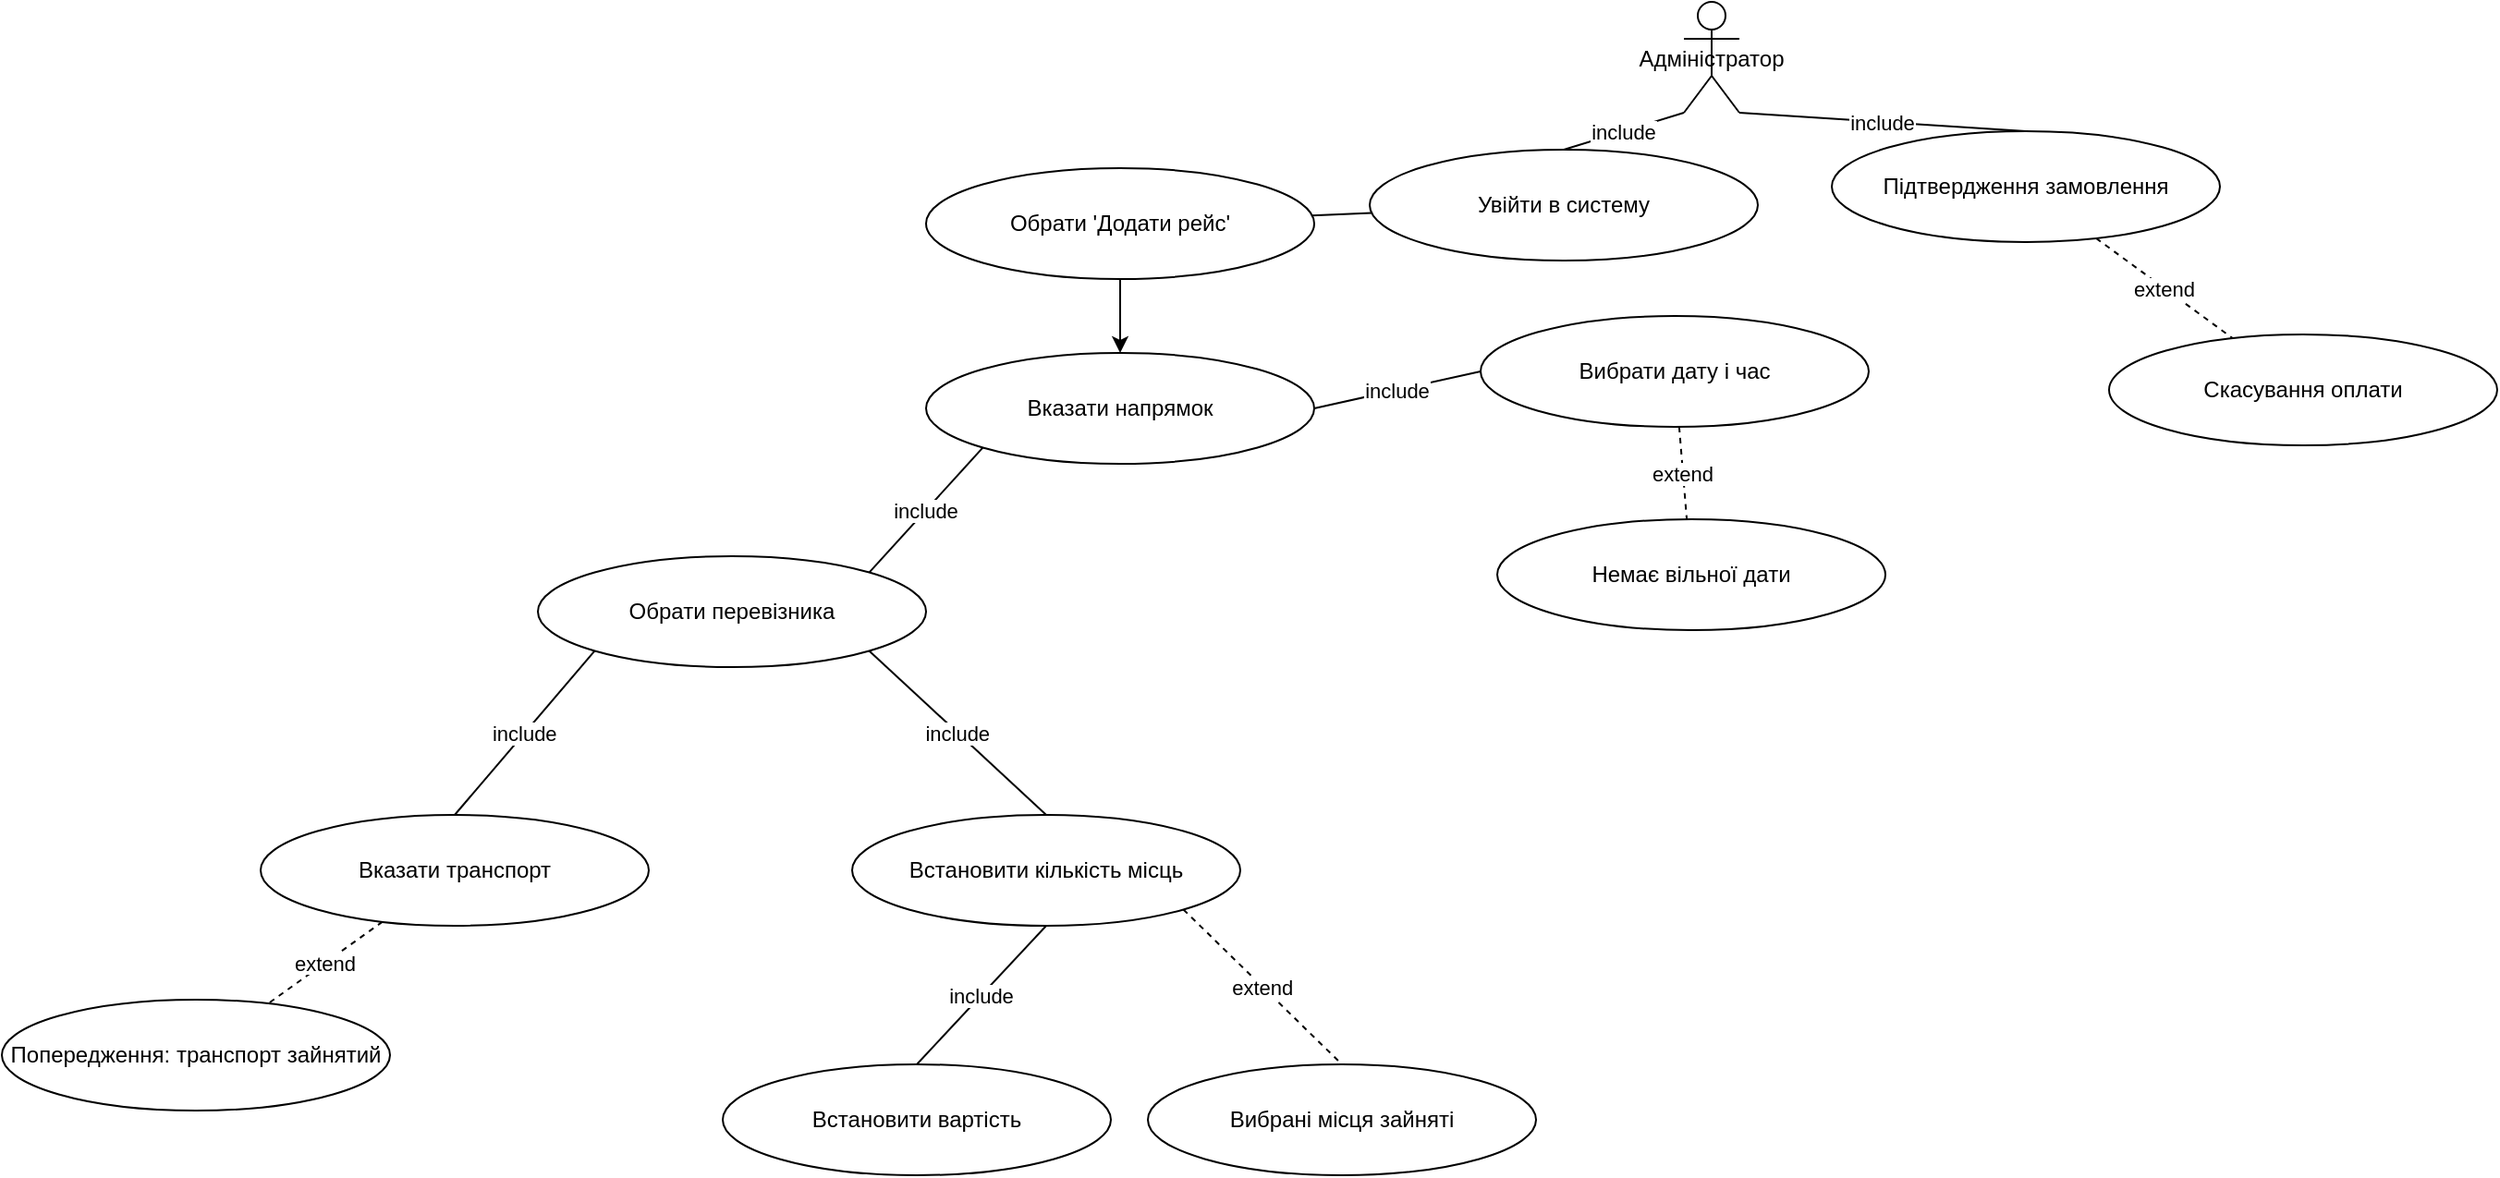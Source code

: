 <mxfile version="27.0.6">
  <diagram id="6knDX0fihLF2hDzw3tOR" name="Страница — 1">
    <mxGraphModel dx="2216" dy="765" grid="1" gridSize="10" guides="1" tooltips="1" connect="1" arrows="1" fold="1" page="1" pageScale="1" pageWidth="827" pageHeight="1169" math="0" shadow="0">
      <root>
        <mxCell id="0" />
        <mxCell id="100" parent="0" />
        <mxCell id="101" value="Адміністратор" style="shape=umlActor;" parent="100" vertex="1">
          <mxGeometry x="410" y="10" width="30" height="60" as="geometry" />
        </mxCell>
        <mxCell id="102" value="Увійти в систему" style="ellipse;whiteSpace=wrap;html=1;" parent="100" vertex="1">
          <mxGeometry x="240" y="90" width="210" height="60" as="geometry" />
        </mxCell>
        <mxCell id="WfiJrjUcjoYuahyxcPDh-130" style="edgeStyle=orthogonalEdgeStyle;rounded=0;orthogonalLoop=1;jettySize=auto;html=1;exitX=0.5;exitY=1;exitDx=0;exitDy=0;entryX=0.5;entryY=0;entryDx=0;entryDy=0;" edge="1" parent="100" source="103" target="104">
          <mxGeometry relative="1" as="geometry" />
        </mxCell>
        <mxCell id="103" value="Обрати &#39;Додати рейс&#39;" style="ellipse;whiteSpace=wrap;html=1;" parent="100" vertex="1">
          <mxGeometry y="100" width="210" height="60" as="geometry" />
        </mxCell>
        <mxCell id="104" value="Вказати напрямок" style="ellipse;whiteSpace=wrap;html=1;" parent="100" vertex="1">
          <mxGeometry y="200" width="210" height="60" as="geometry" />
        </mxCell>
        <mxCell id="105" value="Вибрати дату і час" style="ellipse;whiteSpace=wrap;html=1;" parent="100" vertex="1">
          <mxGeometry x="300" y="180" width="210" height="60" as="geometry" />
        </mxCell>
        <mxCell id="106" value="Обрати перевізника" style="ellipse;whiteSpace=wrap;html=1;" parent="100" vertex="1">
          <mxGeometry x="-210" y="310" width="210" height="60" as="geometry" />
        </mxCell>
        <mxCell id="107" value="Вказати транспорт" style="ellipse;whiteSpace=wrap;html=1;" parent="100" vertex="1">
          <mxGeometry x="-360" y="450" width="210" height="60" as="geometry" />
        </mxCell>
        <mxCell id="108" value="Встановити кількість місць" style="ellipse;whiteSpace=wrap;html=1;" parent="100" vertex="1">
          <mxGeometry x="-40" y="450" width="210" height="60" as="geometry" />
        </mxCell>
        <mxCell id="109" value="Встановити вартість" style="ellipse;whiteSpace=wrap;html=1;" parent="100" vertex="1">
          <mxGeometry x="-110" y="585" width="210" height="60" as="geometry" />
        </mxCell>
        <mxCell id="111" value="Підтвердження замовлення" style="ellipse;whiteSpace=wrap;html=1;" parent="100" vertex="1">
          <mxGeometry x="490" y="80" width="210" height="60" as="geometry" />
        </mxCell>
        <mxCell id="112" value="Немає вільної дати" style="ellipse;whiteSpace=wrap;html=1;" parent="100" vertex="1">
          <mxGeometry x="309" y="290" width="210" height="60" as="geometry" />
        </mxCell>
        <mxCell id="113" value="Попередження: транспорт зайнятий" style="ellipse;whiteSpace=wrap;html=1;" parent="100" vertex="1">
          <mxGeometry x="-500" y="550" width="210" height="60" as="geometry" />
        </mxCell>
        <mxCell id="114" value="Скасування оплати" style="ellipse;whiteSpace=wrap;html=1;" parent="100" vertex="1">
          <mxGeometry x="640" y="190" width="210" height="60" as="geometry" />
        </mxCell>
        <mxCell id="116" value="" style="endArrow=none;dashed=0;" parent="100" source="102" target="103" edge="1">
          <mxGeometry as="geometry" />
        </mxCell>
        <mxCell id="125" value="extend" style="endArrow=none;dashed=1;" parent="100" source="105" target="112" edge="1">
          <mxGeometry as="geometry" />
        </mxCell>
        <mxCell id="126" value="extend" style="endArrow=none;dashed=1;" parent="100" source="107" target="113" edge="1">
          <mxGeometry as="geometry" />
        </mxCell>
        <mxCell id="127" value="extend" style="endArrow=none;dashed=1;" parent="100" source="111" target="114" edge="1">
          <mxGeometry as="geometry" />
        </mxCell>
        <mxCell id="WfiJrjUcjoYuahyxcPDh-136" value="Вибрані місця зайняті" style="ellipse;whiteSpace=wrap;html=1;" vertex="1" parent="100">
          <mxGeometry x="120" y="585" width="210" height="60" as="geometry" />
        </mxCell>
        <mxCell id="WfiJrjUcjoYuahyxcPDh-137" value="extend" style="endArrow=none;dashed=1;exitX=1;exitY=1;exitDx=0;exitDy=0;entryX=0.5;entryY=0;entryDx=0;entryDy=0;" edge="1" parent="100" source="108" target="WfiJrjUcjoYuahyxcPDh-136">
          <mxGeometry as="geometry">
            <mxPoint x="180" y="520" as="sourcePoint" />
            <mxPoint x="185" y="570" as="targetPoint" />
          </mxGeometry>
        </mxCell>
        <mxCell id="WfiJrjUcjoYuahyxcPDh-138" value="include" style="endArrow=none;dashed=0;exitX=0.5;exitY=1;exitDx=0;exitDy=0;entryX=0.5;entryY=0;entryDx=0;entryDy=0;" edge="1" parent="100" source="108" target="109">
          <mxGeometry as="geometry">
            <mxPoint x="60" y="540" as="sourcePoint" />
            <mxPoint x="130" y="622" as="targetPoint" />
          </mxGeometry>
        </mxCell>
        <mxCell id="WfiJrjUcjoYuahyxcPDh-139" value="include" style="endArrow=none;dashed=0;exitX=0;exitY=1;exitDx=0;exitDy=0;entryX=0.5;entryY=0;entryDx=0;entryDy=0;" edge="1" parent="100" source="106" target="107">
          <mxGeometry as="geometry">
            <mxPoint x="-190" y="410" as="sourcePoint" />
            <mxPoint x="-120" y="492" as="targetPoint" />
          </mxGeometry>
        </mxCell>
        <mxCell id="WfiJrjUcjoYuahyxcPDh-140" value="include" style="endArrow=none;dashed=0;exitX=1;exitY=1;exitDx=0;exitDy=0;entryX=0.5;entryY=0;entryDx=0;entryDy=0;" edge="1" parent="100" source="106" target="108">
          <mxGeometry as="geometry">
            <mxPoint x="-20" y="400" as="sourcePoint" />
            <mxPoint x="50" y="482" as="targetPoint" />
          </mxGeometry>
        </mxCell>
        <mxCell id="WfiJrjUcjoYuahyxcPDh-141" value="include" style="endArrow=none;dashed=0;exitX=0;exitY=1;exitDx=0;exitDy=0;entryX=1;entryY=0;entryDx=0;entryDy=0;" edge="1" parent="100" source="104" target="106">
          <mxGeometry as="geometry">
            <mxPoint x="10" y="280" as="sourcePoint" />
            <mxPoint x="80" y="362" as="targetPoint" />
          </mxGeometry>
        </mxCell>
        <mxCell id="WfiJrjUcjoYuahyxcPDh-142" value="include" style="endArrow=none;dashed=0;exitX=1;exitY=0.5;exitDx=0;exitDy=0;entryX=0;entryY=0.5;entryDx=0;entryDy=0;" edge="1" parent="100" source="104" target="105">
          <mxGeometry as="geometry">
            <mxPoint x="250" y="210" as="sourcePoint" />
            <mxPoint x="320" y="292" as="targetPoint" />
          </mxGeometry>
        </mxCell>
        <mxCell id="WfiJrjUcjoYuahyxcPDh-143" value="include" style="endArrow=none;dashed=0;exitX=1;exitY=1;exitDx=0;exitDy=0;exitPerimeter=0;entryX=0.5;entryY=0;entryDx=0;entryDy=0;" edge="1" parent="100" source="101" target="111">
          <mxGeometry as="geometry">
            <mxPoint x="540" y="60" as="sourcePoint" />
            <mxPoint x="610" y="142" as="targetPoint" />
          </mxGeometry>
        </mxCell>
        <mxCell id="WfiJrjUcjoYuahyxcPDh-144" value="include" style="endArrow=none;dashed=0;exitX=0;exitY=1;exitDx=0;exitDy=0;exitPerimeter=0;entryX=0.5;entryY=0;entryDx=0;entryDy=0;" edge="1" parent="100" source="101" target="102">
          <mxGeometry as="geometry">
            <mxPoint x="370" y="70" as="sourcePoint" />
            <mxPoint x="440" y="152" as="targetPoint" />
          </mxGeometry>
        </mxCell>
      </root>
    </mxGraphModel>
  </diagram>
</mxfile>
